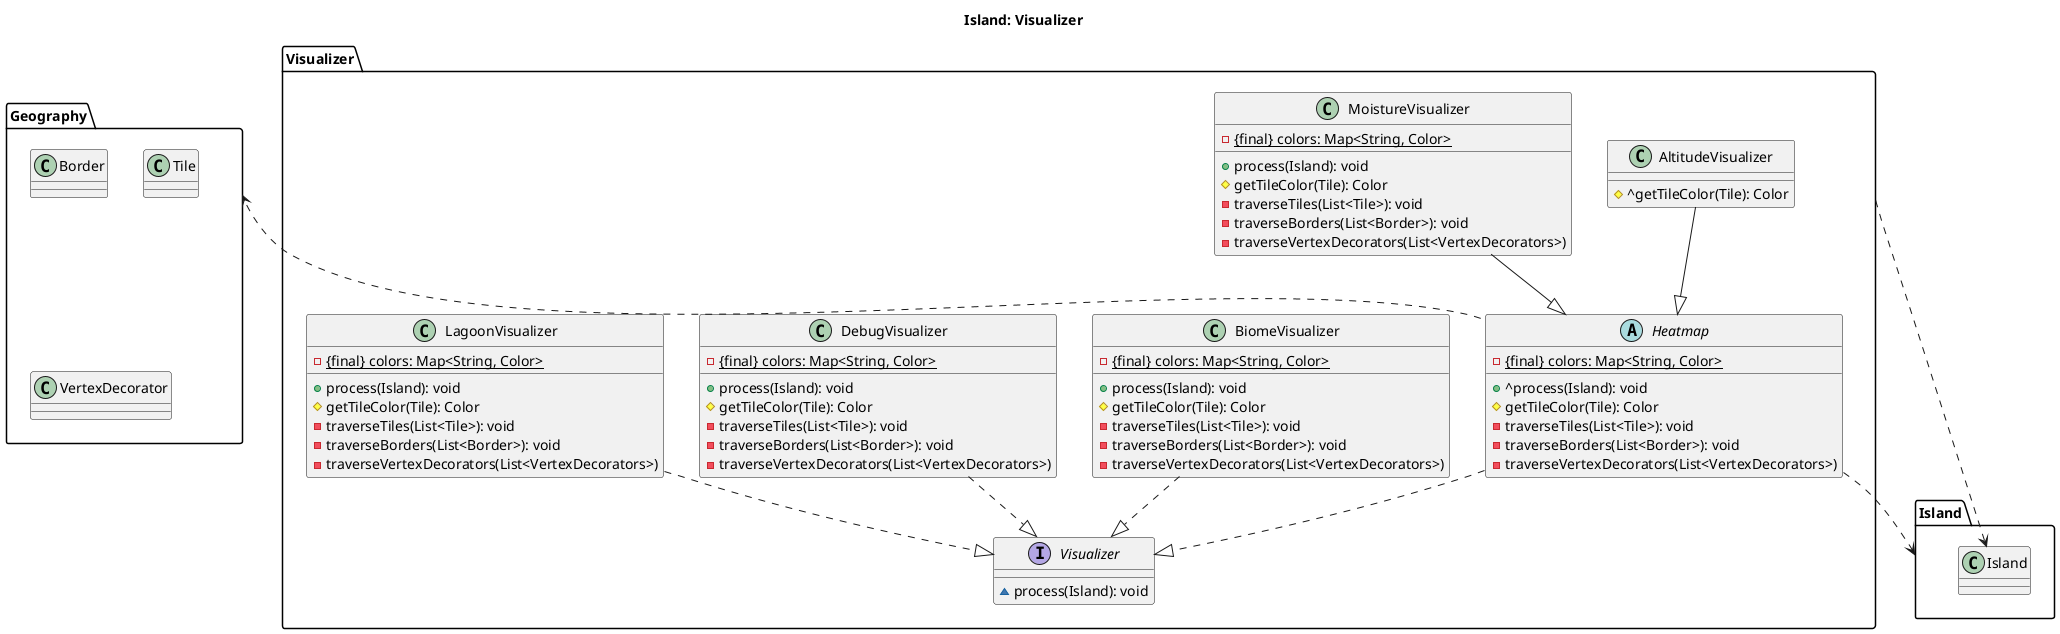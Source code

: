 @startuml

title Island: Visualizer

package Visualizer {

  interface Visualizer {
    ~process(Island): void
  }
  abstract class Heatmap {
    -{static}{final} colors: Map<String, Color>
    +^process(Island): void
    #getTileColor(Tile): Color
    -traverseTiles(List<Tile>): void
    -traverseBorders(List<Border>): void
    -traverseVertexDecorators(List<VertexDecorators>)
  }
  class AltitudeVisualizer {
    #^getTileColor(Tile): Color
  }
  class BiomeVisualizer {
    -{static}{final} colors: Map<String, Color>
    +process(Island): void
    #getTileColor(Tile): Color
    -traverseTiles(List<Tile>): void
    -traverseBorders(List<Border>): void
    -traverseVertexDecorators(List<VertexDecorators>)
  }
  class DebugVisualizer {
    -{static}{final} colors: Map<String, Color>
    +process(Island): void
    #getTileColor(Tile): Color
    -traverseTiles(List<Tile>): void
    -traverseBorders(List<Border>): void
    -traverseVertexDecorators(List<VertexDecorators>)
  }
  class LagoonVisualizer {
    -{static}{final} colors: Map<String, Color>
    +process(Island): void
    #getTileColor(Tile): Color
    -traverseTiles(List<Tile>): void
    -traverseBorders(List<Border>): void
    -traverseVertexDecorators(List<VertexDecorators>)
  }
  class MoistureVisualizer {
    -{static}{final} colors: Map<String, Color>
    +process(Island): void
    #getTileColor(Tile): Color
    -traverseTiles(List<Tile>): void
    -traverseBorders(List<Border>): void
    -traverseVertexDecorators(List<VertexDecorators>)
  }

}

package Island {

  class Island

}

package Geography {

  class Border
  class Tile
  class VertexDecorator

}

AltitudeVisualizer --|> Visualizer.Heatmap

BiomeVisualizer ..|> Visualizer.Visualizer

DebugVisualizer ..|> Visualizer.Visualizer

Heatmap ..|> Visualizer.Visualizer
Heatmap .down.> Island
Heatmap .up.> Geography

LagoonVisualizer ..|> Visualizer.Visualizer

MoistureVisualizer --|> Visualizer.Heatmap

Visualizer .up.> Island.Island

@enduml